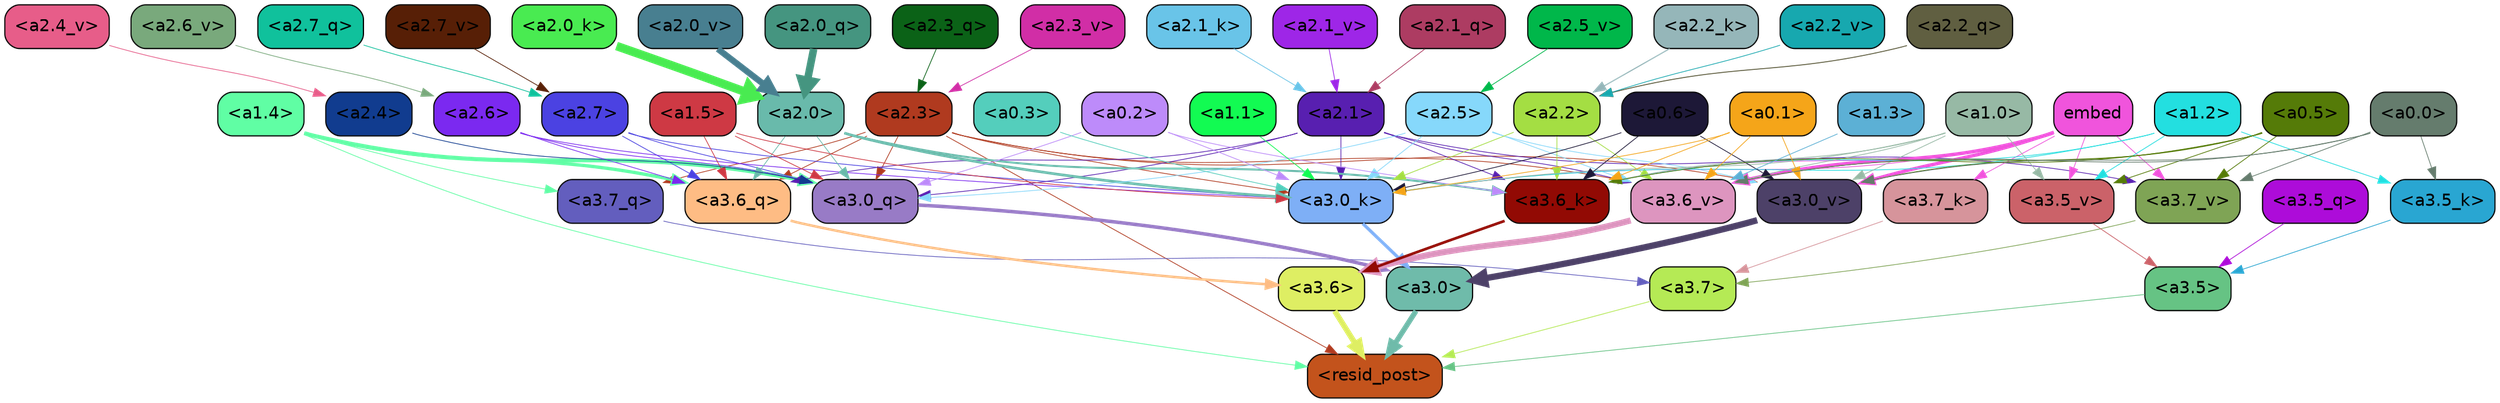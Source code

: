 strict digraph "" {
	graph [bgcolor=transparent,
		layout=dot,
		overlap=false,
		splines=true
	];
	"<a3.7>"	[color=black,
		fillcolor="#b5ea55",
		fontname=Helvetica,
		shape=box,
		style="filled, rounded"];
	"<resid_post>"	[color=black,
		fillcolor="#c3531c",
		fontname=Helvetica,
		shape=box,
		style="filled, rounded"];
	"<a3.7>" -> "<resid_post>"	[color="#b5ea55",
		penwidth=0.6239100098609924];
	"<a3.6>"	[color=black,
		fillcolor="#deee63",
		fontname=Helvetica,
		shape=box,
		style="filled, rounded"];
	"<a3.6>" -> "<resid_post>"	[color="#deee63",
		penwidth=4.569062113761902];
	"<a3.5>"	[color=black,
		fillcolor="#66c384",
		fontname=Helvetica,
		shape=box,
		style="filled, rounded"];
	"<a3.5>" -> "<resid_post>"	[color="#66c384",
		penwidth=0.6];
	"<a3.0>"	[color=black,
		fillcolor="#6fbbaa",
		fontname=Helvetica,
		shape=box,
		style="filled, rounded"];
	"<a3.0>" -> "<resid_post>"	[color="#6fbbaa",
		penwidth=4.283544182777405];
	"<a2.3>"	[color=black,
		fillcolor="#b03a1f",
		fontname=Helvetica,
		shape=box,
		style="filled, rounded"];
	"<a2.3>" -> "<resid_post>"	[color="#b03a1f",
		penwidth=0.6];
	"<a3.7_q>"	[color=black,
		fillcolor="#635ebe",
		fontname=Helvetica,
		shape=box,
		style="filled, rounded"];
	"<a2.3>" -> "<a3.7_q>"	[color="#b03a1f",
		penwidth=0.6];
	"<a3.6_q>"	[color=black,
		fillcolor="#febc84",
		fontname=Helvetica,
		shape=box,
		style="filled, rounded"];
	"<a2.3>" -> "<a3.6_q>"	[color="#b03a1f",
		penwidth=0.6];
	"<a3.0_q>"	[color=black,
		fillcolor="#987bc6",
		fontname=Helvetica,
		shape=box,
		style="filled, rounded"];
	"<a2.3>" -> "<a3.0_q>"	[color="#b03a1f",
		penwidth=0.6];
	"<a3.0_k>"	[color=black,
		fillcolor="#7eaff6",
		fontname=Helvetica,
		shape=box,
		style="filled, rounded"];
	"<a2.3>" -> "<a3.0_k>"	[color="#b03a1f",
		penwidth=0.6];
	"<a3.6_v>"	[color=black,
		fillcolor="#dd95bf",
		fontname=Helvetica,
		shape=box,
		style="filled, rounded"];
	"<a2.3>" -> "<a3.6_v>"	[color="#b03a1f",
		penwidth=0.6];
	"<a3.0_v>"	[color=black,
		fillcolor="#4d4168",
		fontname=Helvetica,
		shape=box,
		style="filled, rounded"];
	"<a2.3>" -> "<a3.0_v>"	[color="#b03a1f",
		penwidth=0.6];
	"<a1.4>"	[color=black,
		fillcolor="#60fea4",
		fontname=Helvetica,
		shape=box,
		style="filled, rounded"];
	"<a1.4>" -> "<resid_post>"	[color="#60fea4",
		penwidth=0.6];
	"<a1.4>" -> "<a3.7_q>"	[color="#60fea4",
		penwidth=0.6];
	"<a1.4>" -> "<a3.6_q>"	[color="#60fea4",
		penwidth=2.6908124685287476];
	"<a1.4>" -> "<a3.0_q>"	[color="#60fea4",
		penwidth=3.32076895236969];
	"<a3.7_q>" -> "<a3.7>"	[color="#635ebe",
		penwidth=0.6];
	"<a3.6_q>" -> "<a3.6>"	[color="#febc84",
		penwidth=2.03758105635643];
	"<a3.5_q>"	[color=black,
		fillcolor="#ad0cd9",
		fontname=Helvetica,
		shape=box,
		style="filled, rounded"];
	"<a3.5_q>" -> "<a3.5>"	[color="#ad0cd9",
		penwidth=0.6];
	"<a3.0_q>" -> "<a3.0>"	[color="#987bc6",
		penwidth=2.8638100624084473];
	"<a3.7_k>"	[color=black,
		fillcolor="#d6949b",
		fontname=Helvetica,
		shape=box,
		style="filled, rounded"];
	"<a3.7_k>" -> "<a3.7>"	[color="#d6949b",
		penwidth=0.6];
	"<a3.6_k>"	[color=black,
		fillcolor="#920a04",
		fontname=Helvetica,
		shape=box,
		style="filled, rounded"];
	"<a3.6_k>" -> "<a3.6>"	[color="#920a04",
		penwidth=2.174198240041733];
	"<a3.5_k>"	[color=black,
		fillcolor="#29a6d2",
		fontname=Helvetica,
		shape=box,
		style="filled, rounded"];
	"<a3.5_k>" -> "<a3.5>"	[color="#29a6d2",
		penwidth=0.6];
	"<a3.0_k>" -> "<a3.0>"	[color="#7eaff6",
		penwidth=2.6274144649505615];
	"<a3.7_v>"	[color=black,
		fillcolor="#7fa455",
		fontname=Helvetica,
		shape=box,
		style="filled, rounded"];
	"<a3.7_v>" -> "<a3.7>"	[color="#7fa455",
		penwidth=0.6];
	"<a3.6_v>" -> "<a3.6>"	[color="#dd95bf",
		penwidth=5.002329230308533];
	"<a3.5_v>"	[color=black,
		fillcolor="#cb6269",
		fontname=Helvetica,
		shape=box,
		style="filled, rounded"];
	"<a3.5_v>" -> "<a3.5>"	[color="#cb6269",
		penwidth=0.6];
	"<a3.0_v>" -> "<a3.0>"	[color="#4d4168",
		penwidth=5.188832879066467];
	"<a2.7>"	[color=black,
		fillcolor="#4b42e2",
		fontname=Helvetica,
		shape=box,
		style="filled, rounded"];
	"<a2.7>" -> "<a3.6_q>"	[color="#4b42e2",
		penwidth=0.6];
	"<a2.7>" -> "<a3.0_q>"	[color="#4b42e2",
		penwidth=0.6];
	"<a2.7>" -> "<a3.0_k>"	[color="#4b42e2",
		penwidth=0.6];
	"<a2.6>"	[color=black,
		fillcolor="#7b29f0",
		fontname=Helvetica,
		shape=box,
		style="filled, rounded"];
	"<a2.6>" -> "<a3.6_q>"	[color="#7b29f0",
		penwidth=0.6];
	"<a2.6>" -> "<a3.0_q>"	[color="#7b29f0",
		penwidth=0.6];
	"<a2.6>" -> "<a3.0_k>"	[color="#7b29f0",
		penwidth=0.6];
	"<a2.1>"	[color=black,
		fillcolor="#581fb0",
		fontname=Helvetica,
		shape=box,
		style="filled, rounded"];
	"<a2.1>" -> "<a3.6_q>"	[color="#581fb0",
		penwidth=0.6];
	"<a2.1>" -> "<a3.0_q>"	[color="#581fb0",
		penwidth=0.6];
	"<a2.1>" -> "<a3.6_k>"	[color="#581fb0",
		penwidth=0.6];
	"<a2.1>" -> "<a3.0_k>"	[color="#581fb0",
		penwidth=0.6];
	"<a2.1>" -> "<a3.7_v>"	[color="#581fb0",
		penwidth=0.6];
	"<a2.1>" -> "<a3.6_v>"	[color="#581fb0",
		penwidth=0.6];
	"<a2.0>"	[color=black,
		fillcolor="#69baab",
		fontname=Helvetica,
		shape=box,
		style="filled, rounded"];
	"<a2.0>" -> "<a3.6_q>"	[color="#69baab",
		penwidth=0.6];
	"<a2.0>" -> "<a3.0_q>"	[color="#69baab",
		penwidth=0.6];
	"<a2.0>" -> "<a3.6_k>"	[color="#69baab",
		penwidth=1.6254686117172241];
	"<a2.0>" -> "<a3.0_k>"	[color="#69baab",
		penwidth=2.182972814887762];
	"<a1.5>"	[color=black,
		fillcolor="#ce3944",
		fontname=Helvetica,
		shape=box,
		style="filled, rounded"];
	"<a1.5>" -> "<a3.6_q>"	[color="#ce3944",
		penwidth=0.6];
	"<a1.5>" -> "<a3.0_q>"	[color="#ce3944",
		penwidth=0.6];
	"<a1.5>" -> "<a3.0_k>"	[color="#ce3944",
		penwidth=0.6];
	"<a2.5>"	[color=black,
		fillcolor="#86d8fb",
		fontname=Helvetica,
		shape=box,
		style="filled, rounded"];
	"<a2.5>" -> "<a3.0_q>"	[color="#86d8fb",
		penwidth=0.6];
	"<a2.5>" -> "<a3.0_k>"	[color="#86d8fb",
		penwidth=0.6];
	"<a2.5>" -> "<a3.6_v>"	[color="#86d8fb",
		penwidth=0.6];
	"<a2.5>" -> "<a3.0_v>"	[color="#86d8fb",
		penwidth=0.6];
	"<a2.4>"	[color=black,
		fillcolor="#113c8f",
		fontname=Helvetica,
		shape=box,
		style="filled, rounded"];
	"<a2.4>" -> "<a3.0_q>"	[color="#113c8f",
		penwidth=0.6];
	"<a0.2>"	[color=black,
		fillcolor="#bd8bfa",
		fontname=Helvetica,
		shape=box,
		style="filled, rounded"];
	"<a0.2>" -> "<a3.0_q>"	[color="#bd8bfa",
		penwidth=0.6];
	"<a0.2>" -> "<a3.6_k>"	[color="#bd8bfa",
		penwidth=0.6];
	"<a0.2>" -> "<a3.0_k>"	[color="#bd8bfa",
		penwidth=0.6];
	embed	[color=black,
		fillcolor="#f054dc",
		fontname=Helvetica,
		shape=box,
		style="filled, rounded"];
	embed -> "<a3.7_k>"	[color="#f054dc",
		penwidth=0.6];
	embed -> "<a3.6_k>"	[color="#f054dc",
		penwidth=0.6];
	embed -> "<a3.0_k>"	[color="#f054dc",
		penwidth=0.6];
	embed -> "<a3.7_v>"	[color="#f054dc",
		penwidth=0.6];
	embed -> "<a3.6_v>"	[color="#f054dc",
		penwidth=2.809220314025879];
	embed -> "<a3.5_v>"	[color="#f054dc",
		penwidth=0.6];
	embed -> "<a3.0_v>"	[color="#f054dc",
		penwidth=2.754121422767639];
	"<a2.2>"	[color=black,
		fillcolor="#a4de43",
		fontname=Helvetica,
		shape=box,
		style="filled, rounded"];
	"<a2.2>" -> "<a3.6_k>"	[color="#a4de43",
		penwidth=0.6];
	"<a2.2>" -> "<a3.0_k>"	[color="#a4de43",
		penwidth=0.6065438985824585];
	"<a2.2>" -> "<a3.6_v>"	[color="#a4de43",
		penwidth=0.6];
	"<a1.2>"	[color=black,
		fillcolor="#23dfe0",
		fontname=Helvetica,
		shape=box,
		style="filled, rounded"];
	"<a1.2>" -> "<a3.6_k>"	[color="#23dfe0",
		penwidth=0.6];
	"<a1.2>" -> "<a3.5_k>"	[color="#23dfe0",
		penwidth=0.6];
	"<a1.2>" -> "<a3.0_k>"	[color="#23dfe0",
		penwidth=0.6];
	"<a1.2>" -> "<a3.5_v>"	[color="#23dfe0",
		penwidth=0.6];
	"<a1.0>"	[color=black,
		fillcolor="#97b9a5",
		fontname=Helvetica,
		shape=box,
		style="filled, rounded"];
	"<a1.0>" -> "<a3.6_k>"	[color="#97b9a5",
		penwidth=0.6];
	"<a1.0>" -> "<a3.0_k>"	[color="#97b9a5",
		penwidth=0.6];
	"<a1.0>" -> "<a3.6_v>"	[color="#97b9a5",
		penwidth=0.6];
	"<a1.0>" -> "<a3.5_v>"	[color="#97b9a5",
		penwidth=0.6];
	"<a1.0>" -> "<a3.0_v>"	[color="#97b9a5",
		penwidth=0.6];
	"<a0.6>"	[color=black,
		fillcolor="#1d1837",
		fontname=Helvetica,
		shape=box,
		style="filled, rounded"];
	"<a0.6>" -> "<a3.6_k>"	[color="#1d1837",
		penwidth=0.6];
	"<a0.6>" -> "<a3.0_k>"	[color="#1d1837",
		penwidth=0.6];
	"<a0.6>" -> "<a3.0_v>"	[color="#1d1837",
		penwidth=0.6];
	"<a0.5>"	[color=black,
		fillcolor="#557b08",
		fontname=Helvetica,
		shape=box,
		style="filled, rounded"];
	"<a0.5>" -> "<a3.6_k>"	[color="#557b08",
		penwidth=0.6];
	"<a0.5>" -> "<a3.7_v>"	[color="#557b08",
		penwidth=0.6];
	"<a0.5>" -> "<a3.6_v>"	[color="#557b08",
		penwidth=0.6];
	"<a0.5>" -> "<a3.5_v>"	[color="#557b08",
		penwidth=0.6];
	"<a0.5>" -> "<a3.0_v>"	[color="#557b08",
		penwidth=0.6120390892028809];
	"<a0.1>"	[color=black,
		fillcolor="#f5a519",
		fontname=Helvetica,
		shape=box,
		style="filled, rounded"];
	"<a0.1>" -> "<a3.6_k>"	[color="#f5a519",
		penwidth=0.6];
	"<a0.1>" -> "<a3.0_k>"	[color="#f5a519",
		penwidth=0.6];
	"<a0.1>" -> "<a3.6_v>"	[color="#f5a519",
		penwidth=0.6];
	"<a0.1>" -> "<a3.0_v>"	[color="#f5a519",
		penwidth=0.6];
	"<a0.0>"	[color=black,
		fillcolor="#657c6d",
		fontname=Helvetica,
		shape=box,
		style="filled, rounded"];
	"<a0.0>" -> "<a3.5_k>"	[color="#657c6d",
		penwidth=0.6];
	"<a0.0>" -> "<a3.7_v>"	[color="#657c6d",
		penwidth=0.6];
	"<a0.0>" -> "<a3.6_v>"	[color="#657c6d",
		penwidth=0.6];
	"<a0.0>" -> "<a3.0_v>"	[color="#657c6d",
		penwidth=0.6];
	"<a1.1>"	[color=black,
		fillcolor="#12fb52",
		fontname=Helvetica,
		shape=box,
		style="filled, rounded"];
	"<a1.1>" -> "<a3.0_k>"	[color="#12fb52",
		penwidth=0.6];
	"<a0.3>"	[color=black,
		fillcolor="#54cebc",
		fontname=Helvetica,
		shape=box,
		style="filled, rounded"];
	"<a0.3>" -> "<a3.0_k>"	[color="#54cebc",
		penwidth=0.6];
	"<a1.3>"	[color=black,
		fillcolor="#5cb0d5",
		fontname=Helvetica,
		shape=box,
		style="filled, rounded"];
	"<a1.3>" -> "<a3.6_v>"	[color="#5cb0d5",
		penwidth=0.6];
	"<a2.7_q>"	[color=black,
		fillcolor="#10c19c",
		fontname=Helvetica,
		shape=box,
		style="filled, rounded"];
	"<a2.7_q>" -> "<a2.7>"	[color="#10c19c",
		penwidth=0.6];
	"<a2.3_q>"	[color=black,
		fillcolor="#0b6217",
		fontname=Helvetica,
		shape=box,
		style="filled, rounded"];
	"<a2.3_q>" -> "<a2.3>"	[color="#0b6217",
		penwidth=0.6];
	"<a2.2_q>"	[color=black,
		fillcolor="#605f41",
		fontname=Helvetica,
		shape=box,
		style="filled, rounded"];
	"<a2.2_q>" -> "<a2.2>"	[color="#605f41",
		penwidth=0.7585353851318359];
	"<a2.1_q>"	[color=black,
		fillcolor="#ad3c62",
		fontname=Helvetica,
		shape=box,
		style="filled, rounded"];
	"<a2.1_q>" -> "<a2.1>"	[color="#ad3c62",
		penwidth=0.6];
	"<a2.0_q>"	[color=black,
		fillcolor="#459580",
		fontname=Helvetica,
		shape=box,
		style="filled, rounded"];
	"<a2.0_q>" -> "<a2.0>"	[color="#459580",
		penwidth=6.189085364341736];
	"<a2.2_k>"	[color=black,
		fillcolor="#95b6b9",
		fontname=Helvetica,
		shape=box,
		style="filled, rounded"];
	"<a2.2_k>" -> "<a2.2>"	[color="#95b6b9",
		penwidth=0.87534499168396];
	"<a2.1_k>"	[color=black,
		fillcolor="#69c4e8",
		fontname=Helvetica,
		shape=box,
		style="filled, rounded"];
	"<a2.1_k>" -> "<a2.1>"	[color="#69c4e8",
		penwidth=0.6];
	"<a2.0_k>"	[color=black,
		fillcolor="#49eb51",
		fontname=Helvetica,
		shape=box,
		style="filled, rounded"];
	"<a2.0_k>" -> "<a2.0>"	[color="#49eb51",
		penwidth=7.056803464889526];
	"<a2.7_v>"	[color=black,
		fillcolor="#571f06",
		fontname=Helvetica,
		shape=box,
		style="filled, rounded"];
	"<a2.7_v>" -> "<a2.7>"	[color="#571f06",
		penwidth=0.6];
	"<a2.6_v>"	[color=black,
		fillcolor="#79a97c",
		fontname=Helvetica,
		shape=box,
		style="filled, rounded"];
	"<a2.6_v>" -> "<a2.6>"	[color="#79a97c",
		penwidth=0.6];
	"<a2.5_v>"	[color=black,
		fillcolor="#00b74a",
		fontname=Helvetica,
		shape=box,
		style="filled, rounded"];
	"<a2.5_v>" -> "<a2.5>"	[color="#00b74a",
		penwidth=0.6];
	"<a2.4_v>"	[color=black,
		fillcolor="#e75d89",
		fontname=Helvetica,
		shape=box,
		style="filled, rounded"];
	"<a2.4_v>" -> "<a2.4>"	[color="#e75d89",
		penwidth=0.6];
	"<a2.3_v>"	[color=black,
		fillcolor="#d12ea6",
		fontname=Helvetica,
		shape=box,
		style="filled, rounded"];
	"<a2.3_v>" -> "<a2.3>"	[color="#d12ea6",
		penwidth=0.6];
	"<a2.2_v>"	[color=black,
		fillcolor="#17a8af",
		fontname=Helvetica,
		shape=box,
		style="filled, rounded"];
	"<a2.2_v>" -> "<a2.2>"	[color="#17a8af",
		penwidth=0.6];
	"<a2.1_v>"	[color=black,
		fillcolor="#9e26e7",
		fontname=Helvetica,
		shape=box,
		style="filled, rounded"];
	"<a2.1_v>" -> "<a2.1>"	[color="#9e26e7",
		penwidth=0.6];
	"<a2.0_v>"	[color=black,
		fillcolor="#487f90",
		fontname=Helvetica,
		shape=box,
		style="filled, rounded"];
	"<a2.0_v>" -> "<a2.0>"	[color="#487f90",
		penwidth=5.12138295173645];
}
